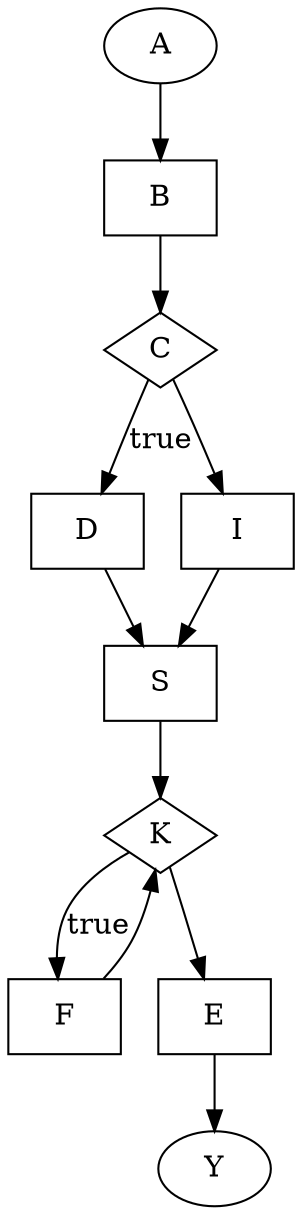 digraph{
"A"[shape=oval]
"B"[shape=box]
"A" -> "B"
"C"[shape=diamond]
"B" -> "C"
"D"[shape=box]
"C" -> "D"[label = true]
"I"[shape=box]
"C" -> "I"
"S"[shape=box]
"I" -> "S"
"D" -> "S"
"K"[shape=diamond]
"S" -> "K"
"F"[shape=box]
"K" -> "F"[label = true]
"F" -> "K"
"E"[shape=box]
"K" -> "E"
"Y"[shape=oval]
"E" -> "Y"
}